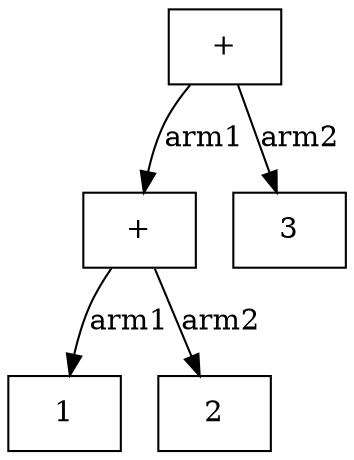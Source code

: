 digraph dfa{
		node1 [shape=record label="+"]
		node2 [shape=record label="+"]
		node3 [shape=record label="1"]
		node4 [shape=record label="2"]
		node5 [shape=record label="3"]
		node1 -> node2 [label="arm1"]
		node2 -> node3 [label="arm1"]
		node2 -> node4 [label="arm2"]
		node1 -> node5 [label="arm2"]
	}
